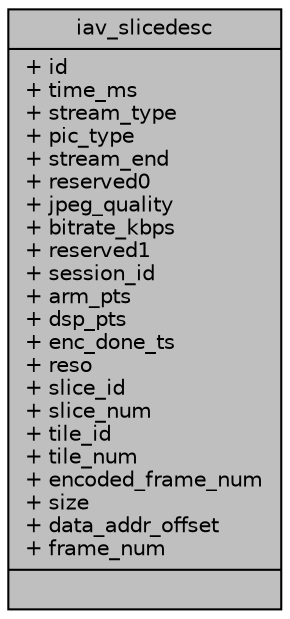 digraph "iav_slicedesc"
{
 // INTERACTIVE_SVG=YES
 // LATEX_PDF_SIZE
  bgcolor="transparent";
  edge [fontname="Helvetica",fontsize="10",labelfontname="Helvetica",labelfontsize="10"];
  node [fontname="Helvetica",fontsize="10",shape=record];
  Node1 [label="{iav_slicedesc\n|+ id\l+ time_ms\l+ stream_type\l+ pic_type\l+ stream_end\l+ reserved0\l+ jpeg_quality\l+ bitrate_kbps\l+ reserved1\l+ session_id\l+ arm_pts\l+ dsp_pts\l+ enc_done_ts\l+ reso\l+ slice_id\l+ slice_num\l+ tile_id\l+ tile_num\l+ encoded_frame_num\l+ size\l+ data_addr_offset\l+ frame_num\l|}",height=0.2,width=0.4,color="black", fillcolor="grey75", style="filled", fontcolor="black",tooltip=" "];
}
